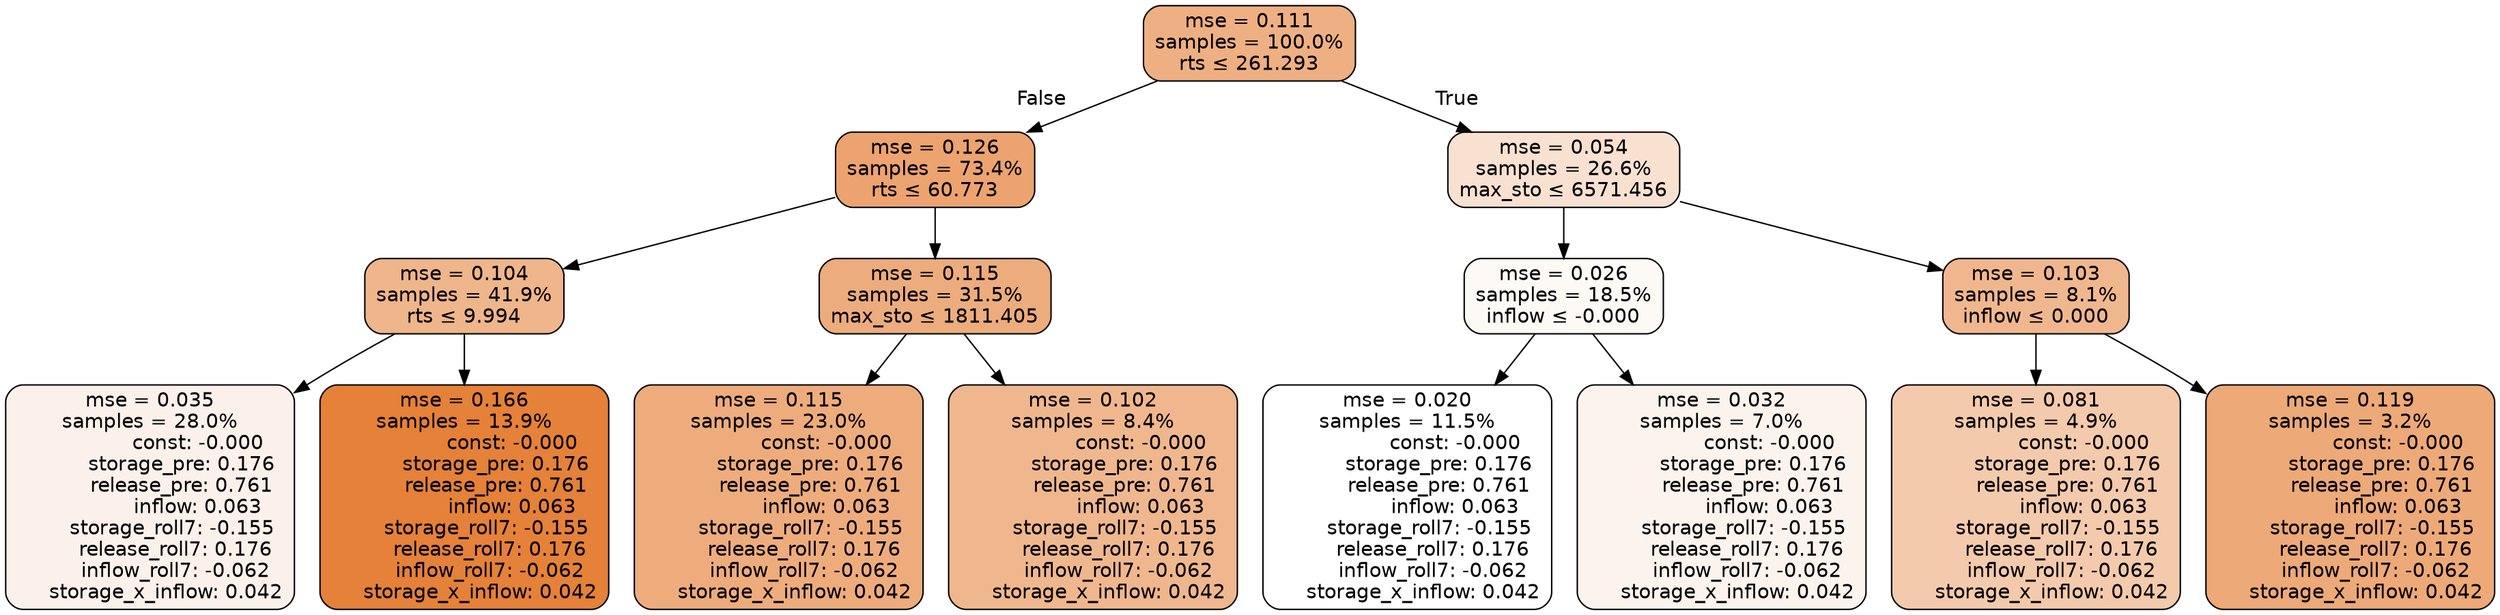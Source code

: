 digraph tree {
node [shape=rectangle, style="filled, rounded", color="black", fontname=helvetica] ;
edge [fontname=helvetica] ;
	"0" [label="mse = 0.111
samples = 100.0%
rts &le; 261.293", fillcolor="#eeb083"]
	"1" [label="mse = 0.126
samples = 73.4%
rts &le; 60.773", fillcolor="#eca36f"]
	"2" [label="mse = 0.104
samples = 41.9%
rts &le; 9.994", fillcolor="#efb58b"]
	"3" [label="mse = 0.035
samples = 28.0%
               const: -0.000
          storage_pre: 0.176
          release_pre: 0.761
               inflow: 0.063
       storage_roll7: -0.155
        release_roll7: 0.176
        inflow_roll7: -0.062
     storage_x_inflow: 0.042", fillcolor="#fcf1ea"]
	"4" [label="mse = 0.166
samples = 13.9%
               const: -0.000
          storage_pre: 0.176
          release_pre: 0.761
               inflow: 0.063
       storage_roll7: -0.155
        release_roll7: 0.176
        inflow_roll7: -0.062
     storage_x_inflow: 0.042", fillcolor="#e58139"]
	"5" [label="mse = 0.115
samples = 31.5%
max_sto &le; 1811.405", fillcolor="#edac7d"]
	"6" [label="mse = 0.115
samples = 23.0%
               const: -0.000
          storage_pre: 0.176
          release_pre: 0.761
               inflow: 0.063
       storage_roll7: -0.155
        release_roll7: 0.176
        inflow_roll7: -0.062
     storage_x_inflow: 0.042", fillcolor="#eeac7d"]
	"7" [label="mse = 0.102
samples = 8.4%
               const: -0.000
          storage_pre: 0.176
          release_pre: 0.761
               inflow: 0.063
       storage_roll7: -0.155
        release_roll7: 0.176
        inflow_roll7: -0.062
     storage_x_inflow: 0.042", fillcolor="#f0b78e"]
	"8" [label="mse = 0.054
samples = 26.6%
max_sto &le; 6571.456", fillcolor="#f8e1d0"]
	"9" [label="mse = 0.026
samples = 18.5%
inflow &le; -0.000", fillcolor="#fdf9f5"]
	"10" [label="mse = 0.020
samples = 11.5%
               const: -0.000
          storage_pre: 0.176
          release_pre: 0.761
               inflow: 0.063
       storage_roll7: -0.155
        release_roll7: 0.176
        inflow_roll7: -0.062
     storage_x_inflow: 0.042", fillcolor="#ffffff"]
	"11" [label="mse = 0.032
samples = 7.0%
               const: -0.000
          storage_pre: 0.176
          release_pre: 0.761
               inflow: 0.063
       storage_roll7: -0.155
        release_roll7: 0.176
        inflow_roll7: -0.062
     storage_x_inflow: 0.042", fillcolor="#fcf3ed"]
	"12" [label="mse = 0.103
samples = 8.1%
inflow &le; 0.000", fillcolor="#f0b78e"]
	"13" [label="mse = 0.081
samples = 4.9%
               const: -0.000
          storage_pre: 0.176
          release_pre: 0.761
               inflow: 0.063
       storage_roll7: -0.155
        release_roll7: 0.176
        inflow_roll7: -0.062
     storage_x_inflow: 0.042", fillcolor="#f4caac"]
	"14" [label="mse = 0.119
samples = 3.2%
               const: -0.000
          storage_pre: 0.176
          release_pre: 0.761
               inflow: 0.063
       storage_roll7: -0.155
        release_roll7: 0.176
        inflow_roll7: -0.062
     storage_x_inflow: 0.042", fillcolor="#eda978"]

	"0" -> "1" [labeldistance=2.5, labelangle=45, headlabel="False"]
	"1" -> "2"
	"2" -> "3"
	"2" -> "4"
	"1" -> "5"
	"5" -> "6"
	"5" -> "7"
	"0" -> "8" [labeldistance=2.5, labelangle=-45, headlabel="True"]
	"8" -> "9"
	"9" -> "10"
	"9" -> "11"
	"8" -> "12"
	"12" -> "13"
	"12" -> "14"
}
